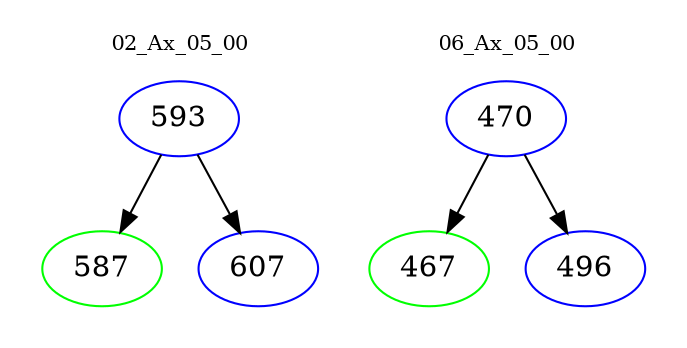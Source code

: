 digraph{
subgraph cluster_0 {
color = white
label = "02_Ax_05_00";
fontsize=10;
T0_593 [label="593", color="blue"]
T0_593 -> T0_587 [color="black"]
T0_587 [label="587", color="green"]
T0_593 -> T0_607 [color="black"]
T0_607 [label="607", color="blue"]
}
subgraph cluster_1 {
color = white
label = "06_Ax_05_00";
fontsize=10;
T1_470 [label="470", color="blue"]
T1_470 -> T1_467 [color="black"]
T1_467 [label="467", color="green"]
T1_470 -> T1_496 [color="black"]
T1_496 [label="496", color="blue"]
}
}
